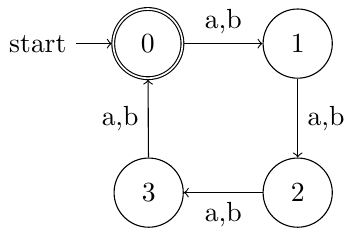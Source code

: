 \documentclass[tikz]{standalone}
\usetikzlibrary{arrows, automata, calc, positioning}
\begin{document}
\begin{tikzpicture}
    \node[state, initial, accepting] (0) at (0,0) {0};
    \node[state] (1) [right=of 0] {1};
    \node[state] (2) [below=of 1] {2};
    \node[state] (3) [left=of 2] {3};

    \path[->]
        (0) edge node [above] {a,b} (1)
        (1) edge node [right] {a,b} (2)
        (2) edge node [below] {a,b} (3)
        (3) edge node [left]  {a,b} (0);
\end{tikzpicture}
\end{document}

